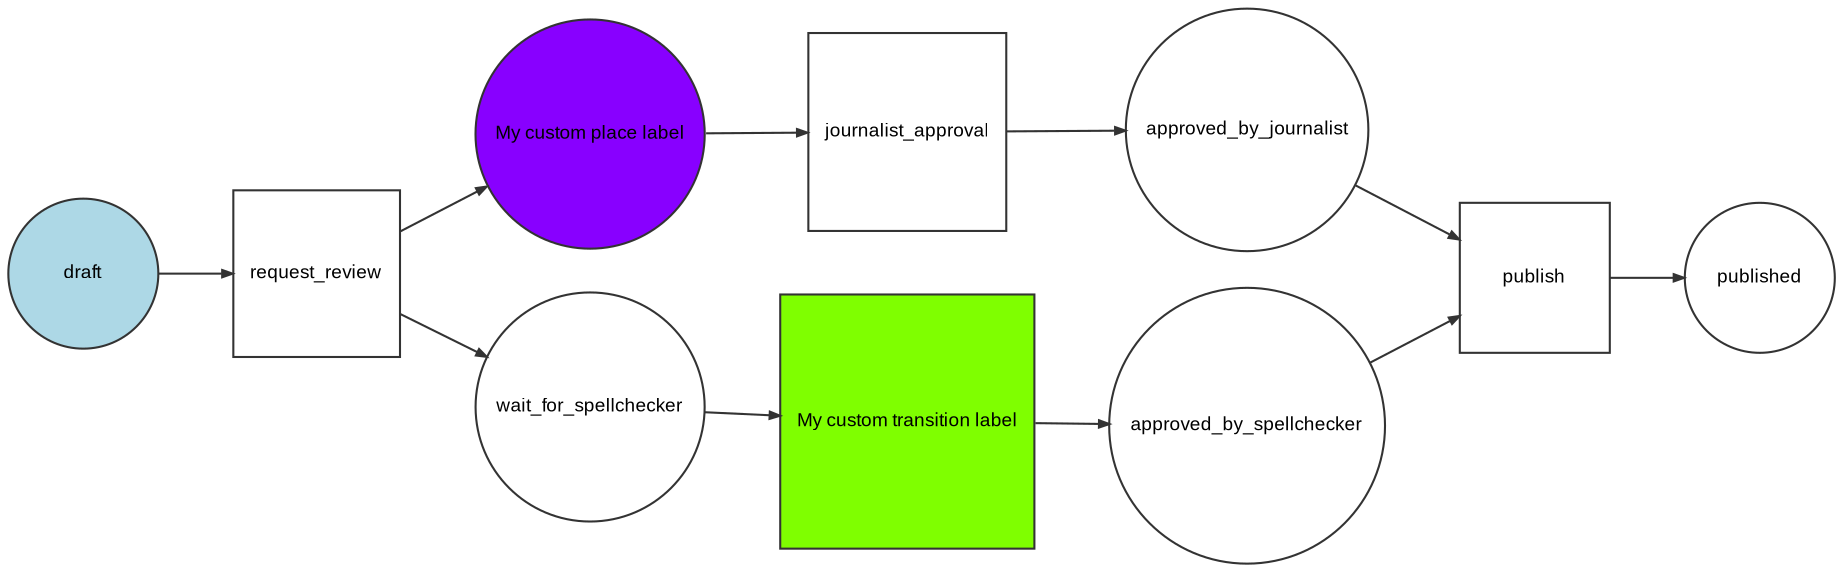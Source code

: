 digraph workflow {
  ratio="compress" rankdir="LR" label=""
  node [fontsize="9" fontname="Arial" color="#333333" fillcolor="lightblue" fixedsize="false" width="1"];
  edge [fontsize="9" fontname="Arial" color="#333333" arrowhead="normal" arrowsize="0.5"];

  place_0e7766b460fd2a39a2fd81d4a3a636b033b52be4 [label="draft", shape=circle style="filled"];
  place_ebeeed4452982c3b76e434bdf7d3486fe715fa45 [label="My custom place label", shape=circle style="filled" fillcolor="#8800FF"];
  place_c9bd8700a04d47f7211c64c8bafbd109cd66a15b [label="approved_by_journalist", shape=circle];
  place_6dff671de9ce422d5ef6dc787eeb3db7a5373df3 [label="wait_for_spellchecker", shape=circle];
  place_05baa8b434e2456c21f907ccc5842506a238c319 [label="approved_by_spellchecker", shape=circle];
  place_c2807535f28e44fe6c7375dcf90518115529a8fa [label="published", shape=circle];
  transition_9ebd600a8c17b9eb1ffd2d02dbf5e0548a5bc832 [label="request_review", shape=box shape="box" regular="1"];
  transition_9fffc2932bf003db84d83834a773d4369f135ab1 [label="journalist_approval", shape=box shape="box" regular="1"];
  transition_bcd0efbe08b90a2a481f6a9c51affff9f3cbd0c9 [label="My custom transition label", shape=box shape="box" regular="1" style="filled" fillcolor="Chartreuse"];
  transition_5e2fb0c2c59448e1dec5df0f70ec85fcad1ca7b6 [label="publish", shape=box shape="box" regular="1"];
  place_0e7766b460fd2a39a2fd81d4a3a636b033b52be4 -> transition_9ebd600a8c17b9eb1ffd2d02dbf5e0548a5bc832 [style="solid"];
  transition_9ebd600a8c17b9eb1ffd2d02dbf5e0548a5bc832 -> place_ebeeed4452982c3b76e434bdf7d3486fe715fa45 [style="solid"];
  transition_9ebd600a8c17b9eb1ffd2d02dbf5e0548a5bc832 -> place_6dff671de9ce422d5ef6dc787eeb3db7a5373df3 [style="solid"];
  place_ebeeed4452982c3b76e434bdf7d3486fe715fa45 -> transition_9fffc2932bf003db84d83834a773d4369f135ab1 [style="solid"];
  transition_9fffc2932bf003db84d83834a773d4369f135ab1 -> place_c9bd8700a04d47f7211c64c8bafbd109cd66a15b [style="solid"];
  place_6dff671de9ce422d5ef6dc787eeb3db7a5373df3 -> transition_bcd0efbe08b90a2a481f6a9c51affff9f3cbd0c9 [style="solid"];
  transition_bcd0efbe08b90a2a481f6a9c51affff9f3cbd0c9 -> place_05baa8b434e2456c21f907ccc5842506a238c319 [style="solid"];
  place_c9bd8700a04d47f7211c64c8bafbd109cd66a15b -> transition_5e2fb0c2c59448e1dec5df0f70ec85fcad1ca7b6 [style="solid"];
  place_05baa8b434e2456c21f907ccc5842506a238c319 -> transition_5e2fb0c2c59448e1dec5df0f70ec85fcad1ca7b6 [style="solid"];
  transition_5e2fb0c2c59448e1dec5df0f70ec85fcad1ca7b6 -> place_c2807535f28e44fe6c7375dcf90518115529a8fa [style="solid"];
}

